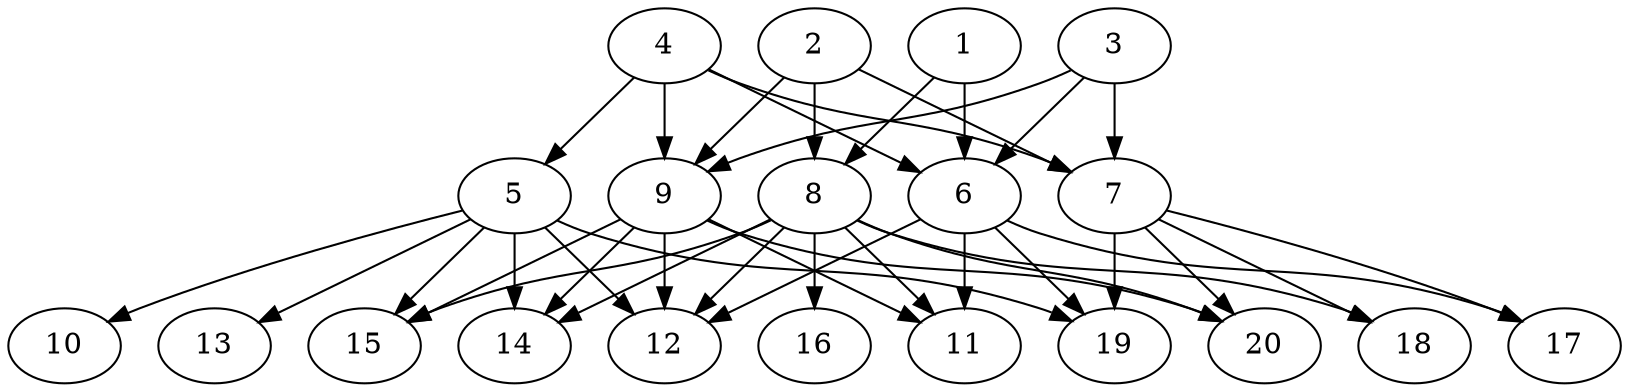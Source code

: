// DAG automatically generated by daggen at Tue Aug  6 16:20:30 2019
// ./daggen --dot -n 20 --ccr 0.4 --fat 0.7 --regular 0.5 --density 0.7 --mindata 5242880 --maxdata 52428800 
digraph G {
  1 [size="66997760", alpha="0.16", expect_size="26799104"] 
  1 -> 6 [size ="26799104"]
  1 -> 8 [size ="26799104"]
  2 [size="33873920", alpha="0.01", expect_size="13549568"] 
  2 -> 7 [size ="13549568"]
  2 -> 8 [size ="13549568"]
  2 -> 9 [size ="13549568"]
  3 [size="98216960", alpha="0.15", expect_size="39286784"] 
  3 -> 6 [size ="39286784"]
  3 -> 7 [size ="39286784"]
  3 -> 9 [size ="39286784"]
  4 [size="86292480", alpha="0.12", expect_size="34516992"] 
  4 -> 5 [size ="34516992"]
  4 -> 6 [size ="34516992"]
  4 -> 7 [size ="34516992"]
  4 -> 9 [size ="34516992"]
  5 [size="51215360", alpha="0.09", expect_size="20486144"] 
  5 -> 10 [size ="20486144"]
  5 -> 12 [size ="20486144"]
  5 -> 13 [size ="20486144"]
  5 -> 14 [size ="20486144"]
  5 -> 15 [size ="20486144"]
  5 -> 19 [size ="20486144"]
  6 [size="45849600", alpha="0.05", expect_size="18339840"] 
  6 -> 11 [size ="18339840"]
  6 -> 12 [size ="18339840"]
  6 -> 17 [size ="18339840"]
  6 -> 19 [size ="18339840"]
  7 [size="76928000", alpha="0.06", expect_size="30771200"] 
  7 -> 17 [size ="30771200"]
  7 -> 18 [size ="30771200"]
  7 -> 19 [size ="30771200"]
  7 -> 20 [size ="30771200"]
  8 [size="130526720", alpha="0.07", expect_size="52210688"] 
  8 -> 11 [size ="52210688"]
  8 -> 12 [size ="52210688"]
  8 -> 14 [size ="52210688"]
  8 -> 15 [size ="52210688"]
  8 -> 16 [size ="52210688"]
  8 -> 18 [size ="52210688"]
  8 -> 20 [size ="52210688"]
  9 [size="48540160", alpha="0.06", expect_size="19416064"] 
  9 -> 11 [size ="19416064"]
  9 -> 12 [size ="19416064"]
  9 -> 14 [size ="19416064"]
  9 -> 15 [size ="19416064"]
  9 -> 20 [size ="19416064"]
  10 [size="24128000", alpha="0.10", expect_size="9651200"] 
  11 [size="16115200", alpha="0.10", expect_size="6446080"] 
  12 [size="108226560", alpha="0.03", expect_size="43290624"] 
  13 [size="114380800", alpha="0.15", expect_size="45752320"] 
  14 [size="86673920", alpha="0.05", expect_size="34669568"] 
  15 [size="38819840", alpha="0.11", expect_size="15527936"] 
  16 [size="91069440", alpha="0.14", expect_size="36427776"] 
  17 [size="119060480", alpha="0.06", expect_size="47624192"] 
  18 [size="35535360", alpha="0.16", expect_size="14214144"] 
  19 [size="77980160", alpha="0.09", expect_size="31192064"] 
  20 [size="115819520", alpha="0.05", expect_size="46327808"] 
}
